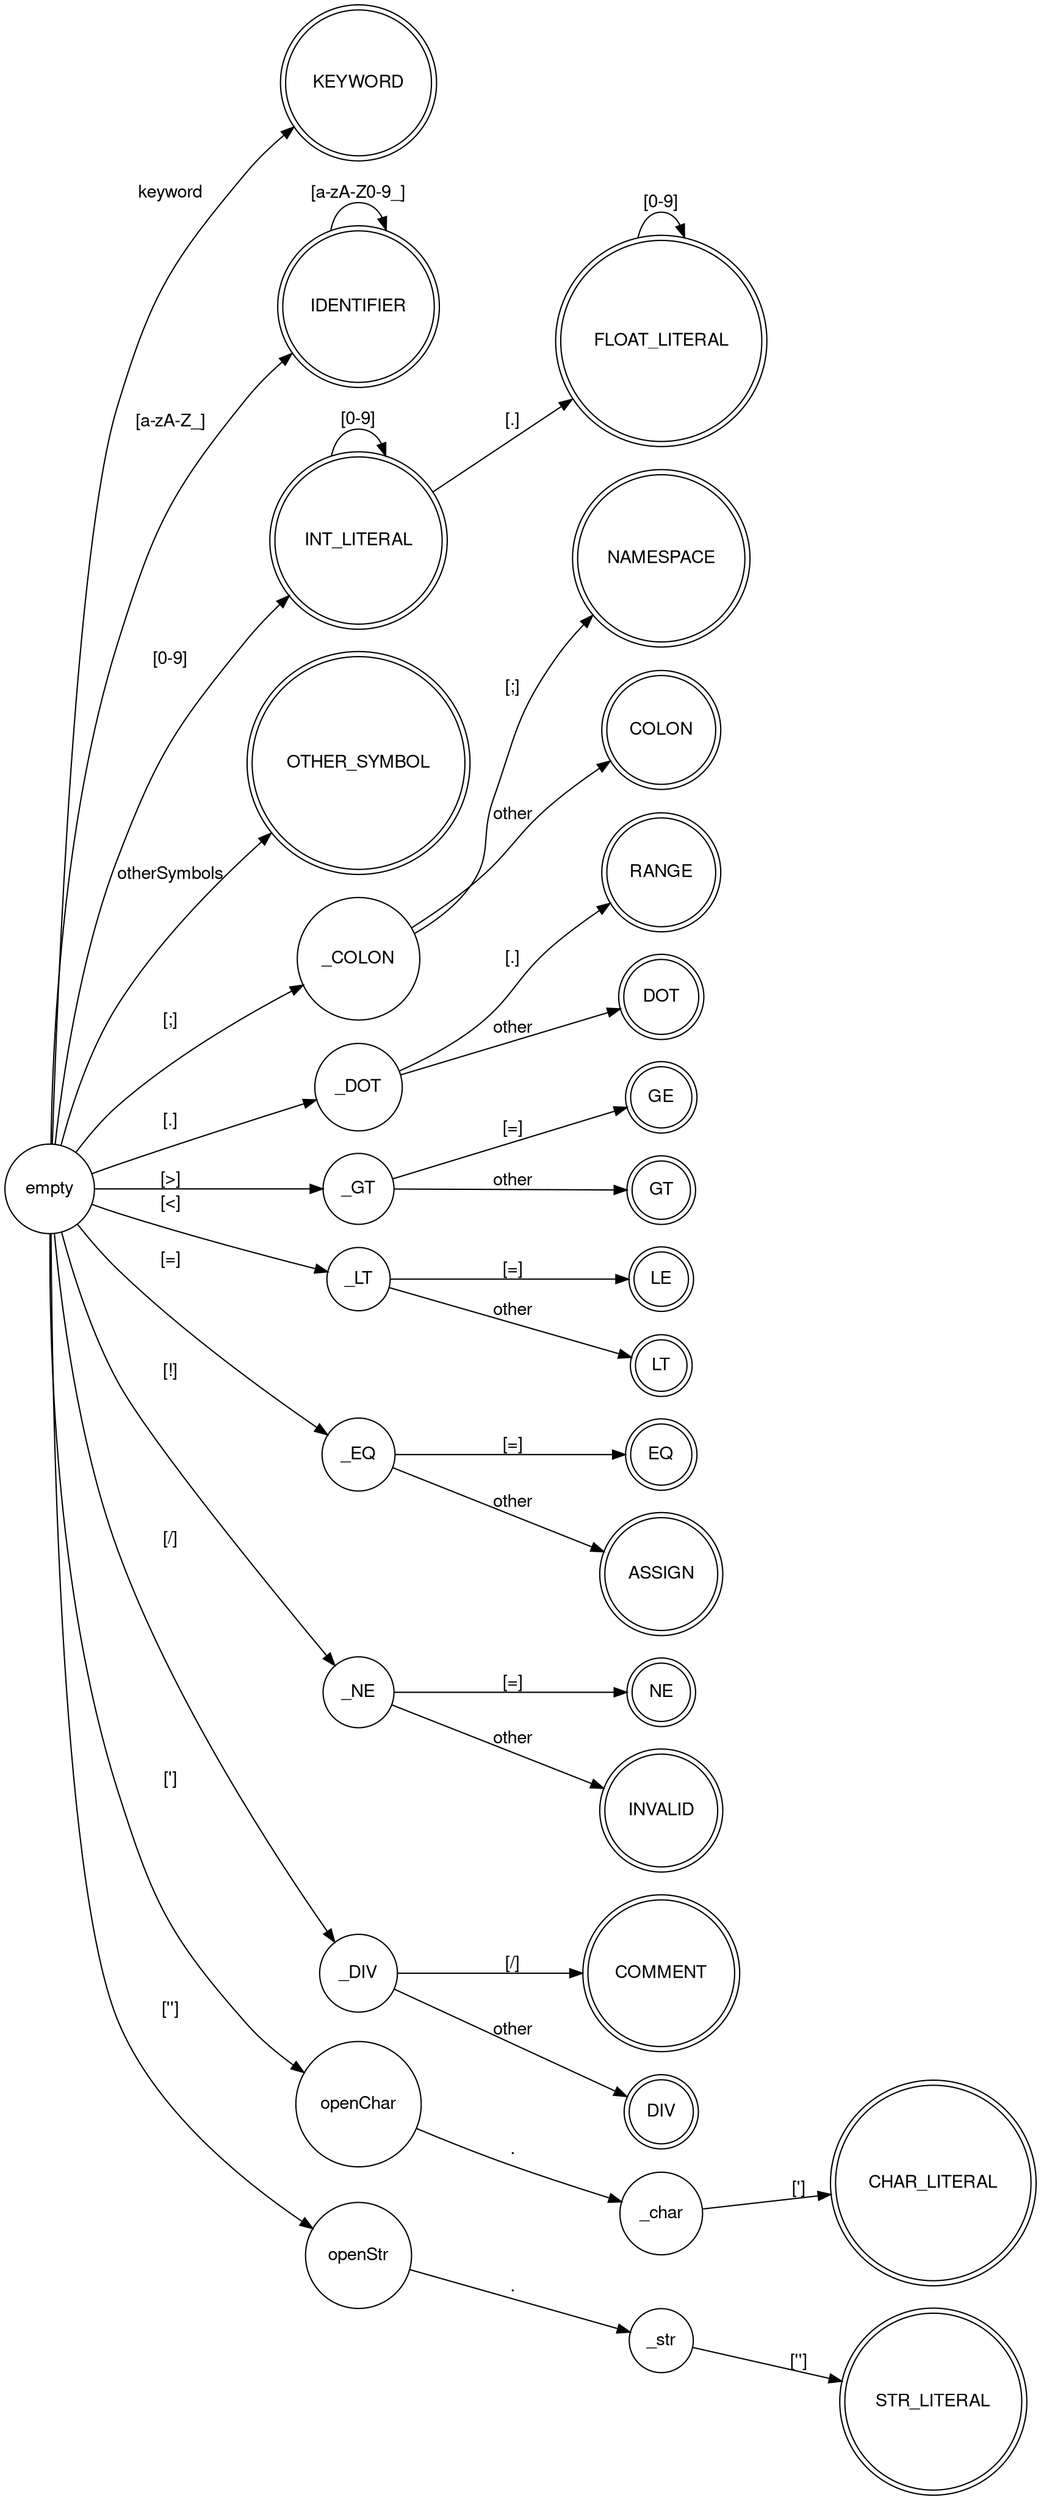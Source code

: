 digraph lexer_fsm {
    graph [ dpi = 300 ]; 
	fontname="Helvetica,Arial,sans-serif"
	node [fontname="Helvetica,Arial,sans-serif"]
	edge [fontname="Helvetica,Arial,sans-serif"]
	rankdir=LR;
	node [shape = doublecircle]; NAMESPACE COLON RANGE DOT GE GT LE LT EQ ASSIGN NE INVALID COMMENT DIV KEYWORD IDENTIFIER CHAR_LITERAL STR_LITERAL INT_LITERAL FLOAT_LITERAL OTHER_SYMBOL;
	
	
	node [shape = circle];
	
	
	
    empty -> _COLON [label = "[;]"];
    _COLON -> NAMESPACE [label = "[;]"];
    _COLON -> COLON [label = "other"];
    empty -> _DOT [label = "[.]"];
    _DOT -> RANGE [label = "[.]"];
    _DOT -> DOT [label = "other"];
    empty -> _GT [label = "[>]"];
    _GT -> GE [label = "[=]"];
    _GT -> GT [label = "other"];
    empty -> _LT [label = "[<]"];
    _LT -> LE [label = "[=]"];
    _LT -> LT [label = "other"];
    empty -> _EQ [label = "[=]"];
    _EQ -> EQ [label = "[=]"];
    _EQ -> ASSIGN [label = "other"];
    empty -> _NE [label = "[!]"];
    _NE -> NE [label = "[=]"];
    _NE -> INVALID [label = "other"];
    
    empty -> _DIV [label = "[/]"];
    _DIV -> COMMENT [label = "[/]"];
    _DIV -> DIV [label = "other"];
    
    empty -> openChar [label = "[']"];
    openChar -> _char [label = "."];
    _char -> CHAR_LITERAL [label = "[']"];
    
    empty -> openStr [label = "['']"];
    openStr -> _str [label = "."];
    _str -> STR_LITERAL [label = "['']"];
    
    empty -> KEYWORD [label = "keyword"];
    
    empty -> IDENTIFIER [label = "[a-zA-Z_]"];
    IDENTIFIER -> IDENTIFIER [label = "[a-zA-Z0-9_]"];
    
    empty -> INT_LITERAL [label = "[0-9]"];
    INT_LITERAL -> INT_LITERAL [label = "[0-9]"];
    INT_LITERAL -> FLOAT_LITERAL [label = "[.]"];
    FLOAT_LITERAL -> FLOAT_LITERAL [label = "[0-9]"];
    
    
    empty -> OTHER_SYMBOL [label = "otherSymbols"];
}